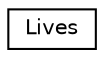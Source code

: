 digraph "Graphical Class Hierarchy"
{
 // LATEX_PDF_SIZE
  edge [fontname="Helvetica",fontsize="10",labelfontname="Helvetica",labelfontsize="10"];
  node [fontname="Helvetica",fontsize="10",shape=record];
  rankdir="LR";
  Node0 [label="Lives",height=0.2,width=0.4,color="black", fillcolor="white", style="filled",URL="$classLives.html",tooltip=" "];
}
